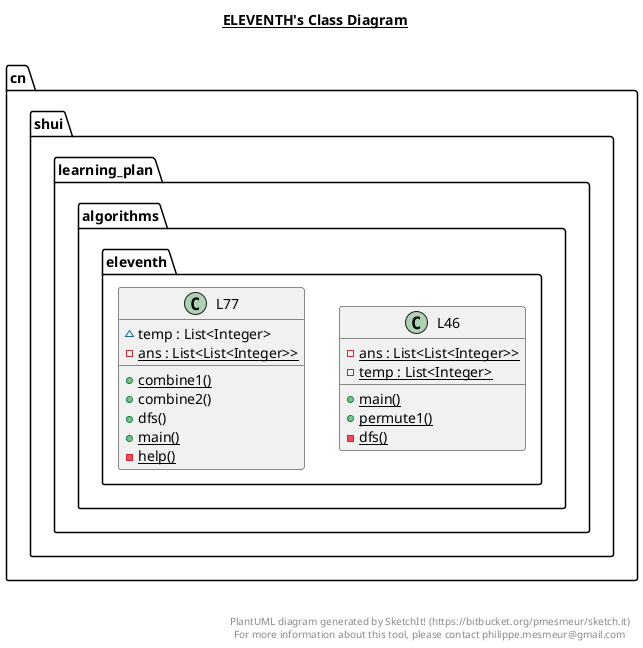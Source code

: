 @startuml

title __ELEVENTH's Class Diagram__\n

  namespace cn.shui.learning_plan.algorithms.eleventh {
    class cn.shui.learning_plan.algorithms.eleventh.L46 {
        {static} - ans : List<List<Integer>>
        {static} - temp : List<Integer>
        {static} + main()
        {static} + permute1()
        {static} - dfs()
    }
  }
  

  namespace cn.shui.learning_plan.algorithms.eleventh {
    class cn.shui.learning_plan.algorithms.eleventh.L77 {
        ~ temp : List<Integer>
        {static} - ans : List<List<Integer>>
        {static} + combine1()
        + combine2()
        + dfs()
        {static} + main()
        {static} - help()
    }
  }
  



right footer


PlantUML diagram generated by SketchIt! (https://bitbucket.org/pmesmeur/sketch.it)
For more information about this tool, please contact philippe.mesmeur@gmail.com
endfooter

@enduml
